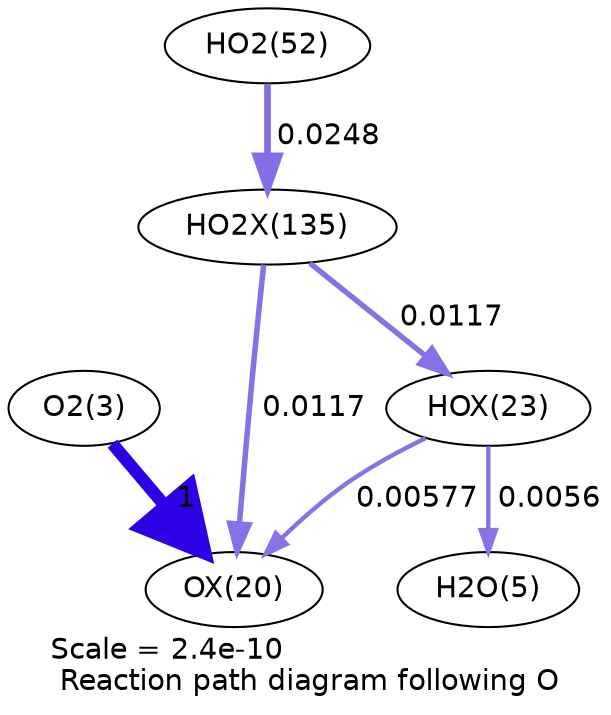 digraph reaction_paths {
center=1;
s5 -> s35[fontname="Helvetica", penwidth=6, arrowsize=3, color="0.7, 1.5, 0.9"
, label=" 1"];
s38 -> s35[fontname="Helvetica", penwidth=2.11, arrowsize=1.05, color="0.7, 0.506, 0.9"
, label=" 0.00577"];
s50 -> s35[fontname="Helvetica", penwidth=2.64, arrowsize=1.32, color="0.7, 0.512, 0.9"
, label=" 0.0117"];
s38 -> s7[fontname="Helvetica", penwidth=2.09, arrowsize=1.04, color="0.7, 0.506, 0.9"
, label=" 0.0056"];
s50 -> s38[fontname="Helvetica", penwidth=2.64, arrowsize=1.32, color="0.7, 0.512, 0.9"
, label=" 0.0117"];
s23 -> s50[fontname="Helvetica", penwidth=3.21, arrowsize=1.6, color="0.7, 0.525, 0.9"
, label=" 0.0248"];
s5 [ fontname="Helvetica", label="O2(3)"];
s7 [ fontname="Helvetica", label="H2O(5)"];
s23 [ fontname="Helvetica", label="HO2(52)"];
s35 [ fontname="Helvetica", label="OX(20)"];
s38 [ fontname="Helvetica", label="HOX(23)"];
s50 [ fontname="Helvetica", label="HO2X(135)"];
 label = "Scale = 2.4e-10\l Reaction path diagram following O";
 fontname = "Helvetica";
}
